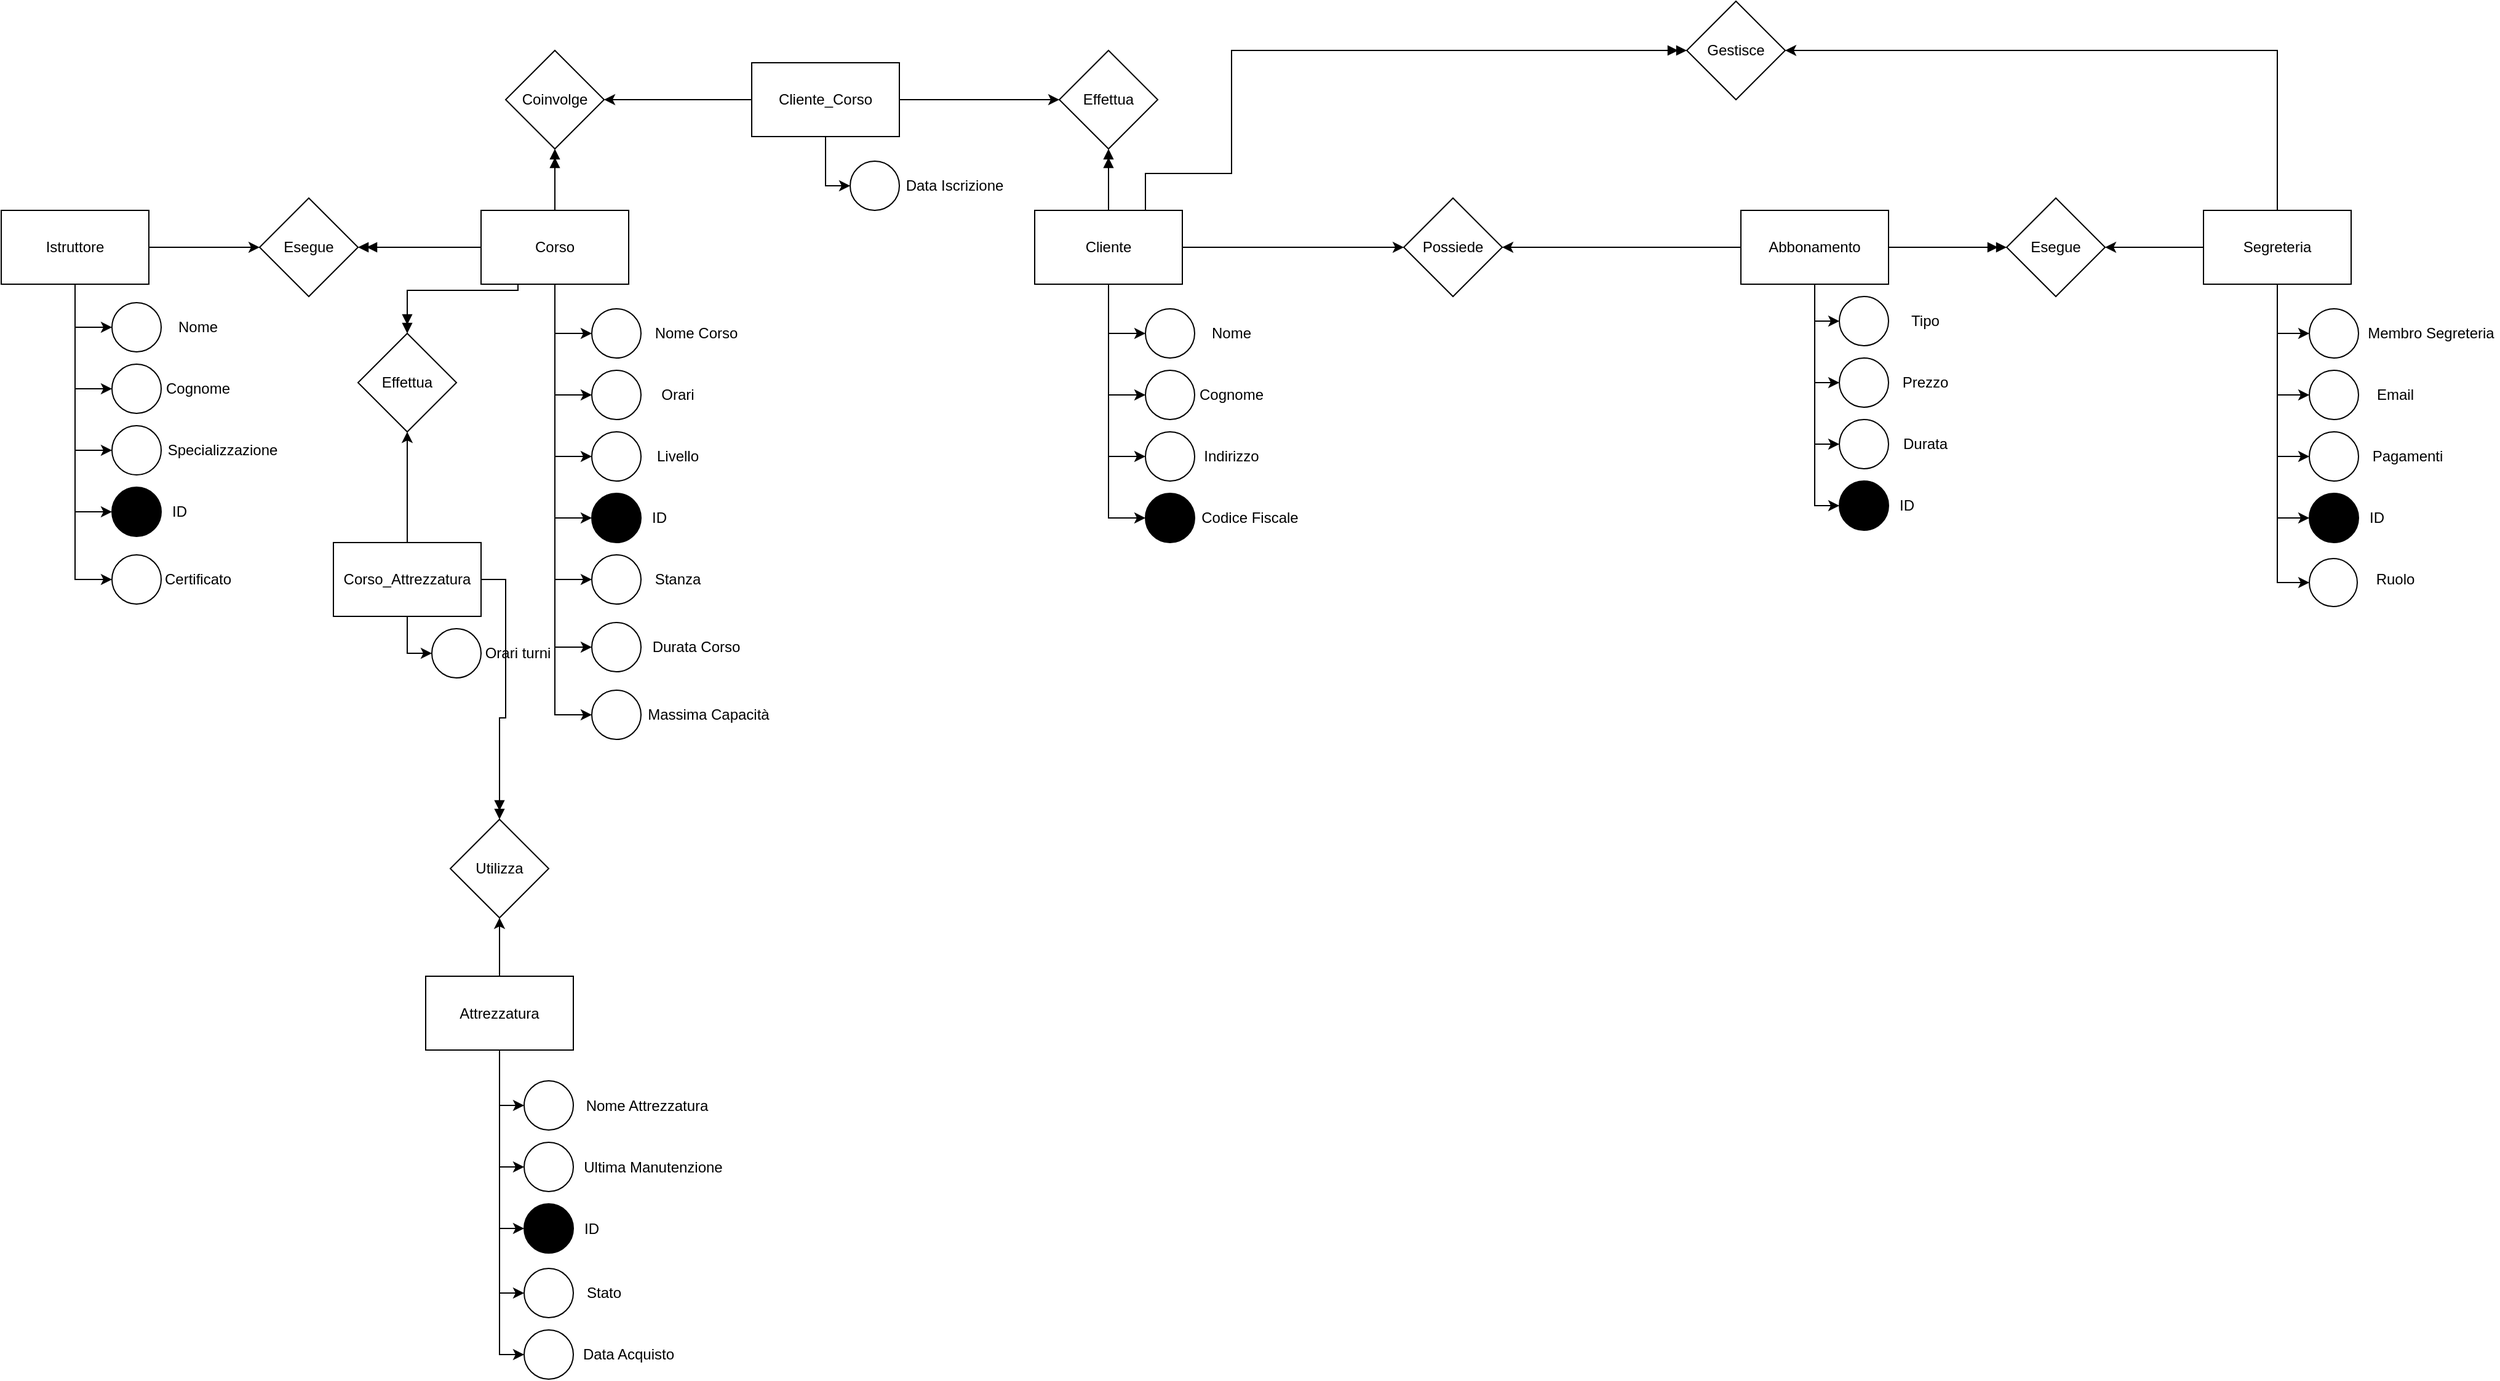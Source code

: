 <mxfile version="26.0.9">
  <diagram name="Pagina-1" id="dSFE5IAq_25MF28WonYE">
    <mxGraphModel dx="1707" dy="1693" grid="1" gridSize="10" guides="1" tooltips="1" connect="1" arrows="1" fold="1" page="1" pageScale="1" pageWidth="827" pageHeight="1169" math="0" shadow="0">
      <root>
        <mxCell id="0" />
        <mxCell id="1" parent="0" />
        <mxCell id="qjkJRHZ5F94tPxmogPi5-18" style="edgeStyle=orthogonalEdgeStyle;rounded=0;orthogonalLoop=1;jettySize=auto;html=1;entryX=0;entryY=0.5;entryDx=0;entryDy=0;" parent="1" source="qjkJRHZ5F94tPxmogPi5-1" target="qjkJRHZ5F94tPxmogPi5-7" edge="1">
          <mxGeometry relative="1" as="geometry" />
        </mxCell>
        <mxCell id="qjkJRHZ5F94tPxmogPi5-19" style="edgeStyle=orthogonalEdgeStyle;rounded=0;orthogonalLoop=1;jettySize=auto;html=1;exitX=0.5;exitY=1;exitDx=0;exitDy=0;entryX=0;entryY=0.5;entryDx=0;entryDy=0;" parent="1" source="qjkJRHZ5F94tPxmogPi5-1" target="qjkJRHZ5F94tPxmogPi5-8" edge="1">
          <mxGeometry relative="1" as="geometry" />
        </mxCell>
        <mxCell id="qjkJRHZ5F94tPxmogPi5-20" style="edgeStyle=orthogonalEdgeStyle;rounded=0;orthogonalLoop=1;jettySize=auto;html=1;exitX=0.5;exitY=1;exitDx=0;exitDy=0;entryX=0;entryY=0.5;entryDx=0;entryDy=0;" parent="1" source="qjkJRHZ5F94tPxmogPi5-1" target="qjkJRHZ5F94tPxmogPi5-11" edge="1">
          <mxGeometry relative="1" as="geometry" />
        </mxCell>
        <mxCell id="qjkJRHZ5F94tPxmogPi5-21" style="edgeStyle=orthogonalEdgeStyle;rounded=0;orthogonalLoop=1;jettySize=auto;html=1;exitX=0.5;exitY=1;exitDx=0;exitDy=0;entryX=0;entryY=0.5;entryDx=0;entryDy=0;" parent="1" source="qjkJRHZ5F94tPxmogPi5-1" target="qjkJRHZ5F94tPxmogPi5-15" edge="1">
          <mxGeometry relative="1" as="geometry" />
        </mxCell>
        <mxCell id="qjkJRHZ5F94tPxmogPi5-93" style="edgeStyle=orthogonalEdgeStyle;rounded=0;orthogonalLoop=1;jettySize=auto;html=1;entryX=0;entryY=0.5;entryDx=0;entryDy=0;endArrow=classic;endFill=1;" parent="1" source="qjkJRHZ5F94tPxmogPi5-1" target="qjkJRHZ5F94tPxmogPi5-92" edge="1">
          <mxGeometry relative="1" as="geometry" />
        </mxCell>
        <mxCell id="qjkJRHZ5F94tPxmogPi5-105" style="edgeStyle=orthogonalEdgeStyle;rounded=0;orthogonalLoop=1;jettySize=auto;html=1;entryX=0.5;entryY=1;entryDx=0;entryDy=0;endArrow=doubleBlock;endFill=1;" parent="1" source="qjkJRHZ5F94tPxmogPi5-1" target="qjkJRHZ5F94tPxmogPi5-95" edge="1">
          <mxGeometry relative="1" as="geometry" />
        </mxCell>
        <mxCell id="qjkJRHZ5F94tPxmogPi5-135" style="edgeStyle=orthogonalEdgeStyle;rounded=0;orthogonalLoop=1;jettySize=auto;html=1;exitX=0.75;exitY=0;exitDx=0;exitDy=0;entryX=0;entryY=0.5;entryDx=0;entryDy=0;endArrow=doubleBlock;endFill=1;" parent="1" source="qjkJRHZ5F94tPxmogPi5-1" target="qjkJRHZ5F94tPxmogPi5-134" edge="1">
          <mxGeometry relative="1" as="geometry">
            <Array as="points">
              <mxPoint x="150" y="60" />
              <mxPoint x="220" y="60" />
              <mxPoint x="220" y="-40" />
            </Array>
          </mxGeometry>
        </mxCell>
        <mxCell id="qjkJRHZ5F94tPxmogPi5-1" value="Cliente" style="rounded=0;whiteSpace=wrap;html=1;" parent="1" vertex="1">
          <mxGeometry x="60" y="90" width="120" height="60" as="geometry" />
        </mxCell>
        <mxCell id="qjkJRHZ5F94tPxmogPi5-76" style="edgeStyle=orthogonalEdgeStyle;rounded=0;orthogonalLoop=1;jettySize=auto;html=1;entryX=0;entryY=0.5;entryDx=0;entryDy=0;" parent="1" source="qjkJRHZ5F94tPxmogPi5-2" target="qjkJRHZ5F94tPxmogPi5-68" edge="1">
          <mxGeometry relative="1" as="geometry" />
        </mxCell>
        <mxCell id="qjkJRHZ5F94tPxmogPi5-77" style="edgeStyle=orthogonalEdgeStyle;rounded=0;orthogonalLoop=1;jettySize=auto;html=1;entryX=0;entryY=0.5;entryDx=0;entryDy=0;" parent="1" source="qjkJRHZ5F94tPxmogPi5-2" target="qjkJRHZ5F94tPxmogPi5-69" edge="1">
          <mxGeometry relative="1" as="geometry" />
        </mxCell>
        <mxCell id="qjkJRHZ5F94tPxmogPi5-78" style="edgeStyle=orthogonalEdgeStyle;rounded=0;orthogonalLoop=1;jettySize=auto;html=1;exitX=0.5;exitY=1;exitDx=0;exitDy=0;entryX=0;entryY=0.5;entryDx=0;entryDy=0;" parent="1" source="qjkJRHZ5F94tPxmogPi5-2" target="qjkJRHZ5F94tPxmogPi5-72" edge="1">
          <mxGeometry relative="1" as="geometry" />
        </mxCell>
        <mxCell id="qjkJRHZ5F94tPxmogPi5-79" style="edgeStyle=orthogonalEdgeStyle;rounded=0;orthogonalLoop=1;jettySize=auto;html=1;entryX=0;entryY=0.5;entryDx=0;entryDy=0;" parent="1" source="qjkJRHZ5F94tPxmogPi5-2" target="qjkJRHZ5F94tPxmogPi5-74" edge="1">
          <mxGeometry relative="1" as="geometry" />
        </mxCell>
        <mxCell id="qjkJRHZ5F94tPxmogPi5-133" style="edgeStyle=orthogonalEdgeStyle;rounded=0;orthogonalLoop=1;jettySize=auto;html=1;entryX=1;entryY=0.5;entryDx=0;entryDy=0;" parent="1" source="qjkJRHZ5F94tPxmogPi5-2" target="qjkJRHZ5F94tPxmogPi5-131" edge="1">
          <mxGeometry relative="1" as="geometry" />
        </mxCell>
        <mxCell id="qjkJRHZ5F94tPxmogPi5-136" style="edgeStyle=orthogonalEdgeStyle;rounded=0;orthogonalLoop=1;jettySize=auto;html=1;entryX=1;entryY=0.5;entryDx=0;entryDy=0;" parent="1" source="qjkJRHZ5F94tPxmogPi5-2" target="qjkJRHZ5F94tPxmogPi5-134" edge="1">
          <mxGeometry relative="1" as="geometry">
            <Array as="points">
              <mxPoint x="1070" y="-40" />
            </Array>
          </mxGeometry>
        </mxCell>
        <mxCell id="QKWwQtZdkUQg3LtJQwk0-3" style="edgeStyle=orthogonalEdgeStyle;rounded=0;orthogonalLoop=1;jettySize=auto;html=1;exitX=0.5;exitY=1;exitDx=0;exitDy=0;entryX=0;entryY=0.5;entryDx=0;entryDy=0;" edge="1" parent="1" source="qjkJRHZ5F94tPxmogPi5-2" target="QKWwQtZdkUQg3LtJQwk0-1">
          <mxGeometry relative="1" as="geometry" />
        </mxCell>
        <mxCell id="qjkJRHZ5F94tPxmogPi5-2" value="Segreteria" style="rounded=0;whiteSpace=wrap;html=1;" parent="1" vertex="1">
          <mxGeometry x="1010" y="90" width="120" height="60" as="geometry" />
        </mxCell>
        <mxCell id="qjkJRHZ5F94tPxmogPi5-30" style="edgeStyle=orthogonalEdgeStyle;rounded=0;orthogonalLoop=1;jettySize=auto;html=1;entryX=0;entryY=0.5;entryDx=0;entryDy=0;" parent="1" source="qjkJRHZ5F94tPxmogPi5-3" target="qjkJRHZ5F94tPxmogPi5-22" edge="1">
          <mxGeometry relative="1" as="geometry" />
        </mxCell>
        <mxCell id="qjkJRHZ5F94tPxmogPi5-31" style="edgeStyle=orthogonalEdgeStyle;rounded=0;orthogonalLoop=1;jettySize=auto;html=1;exitX=0.5;exitY=1;exitDx=0;exitDy=0;entryX=0;entryY=0.5;entryDx=0;entryDy=0;" parent="1" source="qjkJRHZ5F94tPxmogPi5-3" target="qjkJRHZ5F94tPxmogPi5-23" edge="1">
          <mxGeometry relative="1" as="geometry" />
        </mxCell>
        <mxCell id="qjkJRHZ5F94tPxmogPi5-32" style="edgeStyle=orthogonalEdgeStyle;rounded=0;orthogonalLoop=1;jettySize=auto;html=1;exitX=0.5;exitY=1;exitDx=0;exitDy=0;entryX=0;entryY=0.5;entryDx=0;entryDy=0;" parent="1" source="qjkJRHZ5F94tPxmogPi5-3" target="qjkJRHZ5F94tPxmogPi5-26" edge="1">
          <mxGeometry relative="1" as="geometry" />
        </mxCell>
        <mxCell id="qjkJRHZ5F94tPxmogPi5-33" style="edgeStyle=orthogonalEdgeStyle;rounded=0;orthogonalLoop=1;jettySize=auto;html=1;exitX=0.5;exitY=1;exitDx=0;exitDy=0;entryX=0;entryY=0.5;entryDx=0;entryDy=0;" parent="1" source="qjkJRHZ5F94tPxmogPi5-3" target="qjkJRHZ5F94tPxmogPi5-28" edge="1">
          <mxGeometry relative="1" as="geometry" />
        </mxCell>
        <mxCell id="qjkJRHZ5F94tPxmogPi5-94" style="edgeStyle=orthogonalEdgeStyle;rounded=0;orthogonalLoop=1;jettySize=auto;html=1;entryX=1;entryY=0.5;entryDx=0;entryDy=0;" parent="1" source="qjkJRHZ5F94tPxmogPi5-3" target="qjkJRHZ5F94tPxmogPi5-92" edge="1">
          <mxGeometry relative="1" as="geometry" />
        </mxCell>
        <mxCell id="qjkJRHZ5F94tPxmogPi5-132" style="edgeStyle=orthogonalEdgeStyle;rounded=0;orthogonalLoop=1;jettySize=auto;html=1;exitX=1;exitY=0.5;exitDx=0;exitDy=0;entryX=0;entryY=0.5;entryDx=0;entryDy=0;endArrow=doubleBlock;endFill=1;" parent="1" source="qjkJRHZ5F94tPxmogPi5-3" target="qjkJRHZ5F94tPxmogPi5-131" edge="1">
          <mxGeometry relative="1" as="geometry" />
        </mxCell>
        <mxCell id="qjkJRHZ5F94tPxmogPi5-3" value="Abbonamento" style="rounded=0;whiteSpace=wrap;html=1;" parent="1" vertex="1">
          <mxGeometry x="634" y="90" width="120" height="60" as="geometry" />
        </mxCell>
        <mxCell id="qjkJRHZ5F94tPxmogPi5-52" style="edgeStyle=orthogonalEdgeStyle;rounded=0;orthogonalLoop=1;jettySize=auto;html=1;exitX=0.5;exitY=1;exitDx=0;exitDy=0;entryX=0;entryY=0.5;entryDx=0;entryDy=0;" parent="1" source="qjkJRHZ5F94tPxmogPi5-4" target="qjkJRHZ5F94tPxmogPi5-42" edge="1">
          <mxGeometry relative="1" as="geometry" />
        </mxCell>
        <mxCell id="qjkJRHZ5F94tPxmogPi5-53" style="edgeStyle=orthogonalEdgeStyle;rounded=0;orthogonalLoop=1;jettySize=auto;html=1;exitX=0.5;exitY=1;exitDx=0;exitDy=0;entryX=0;entryY=0.5;entryDx=0;entryDy=0;" parent="1" source="qjkJRHZ5F94tPxmogPi5-4" target="qjkJRHZ5F94tPxmogPi5-43" edge="1">
          <mxGeometry relative="1" as="geometry" />
        </mxCell>
        <mxCell id="qjkJRHZ5F94tPxmogPi5-54" style="edgeStyle=orthogonalEdgeStyle;rounded=0;orthogonalLoop=1;jettySize=auto;html=1;exitX=0.5;exitY=1;exitDx=0;exitDy=0;entryX=0;entryY=0.5;entryDx=0;entryDy=0;" parent="1" source="qjkJRHZ5F94tPxmogPi5-4" target="qjkJRHZ5F94tPxmogPi5-46" edge="1">
          <mxGeometry relative="1" as="geometry" />
        </mxCell>
        <mxCell id="qjkJRHZ5F94tPxmogPi5-55" style="edgeStyle=orthogonalEdgeStyle;rounded=0;orthogonalLoop=1;jettySize=auto;html=1;entryX=0;entryY=0.5;entryDx=0;entryDy=0;" parent="1" source="qjkJRHZ5F94tPxmogPi5-4" target="qjkJRHZ5F94tPxmogPi5-48" edge="1">
          <mxGeometry relative="1" as="geometry" />
        </mxCell>
        <mxCell id="qjkJRHZ5F94tPxmogPi5-165" style="edgeStyle=orthogonalEdgeStyle;rounded=0;orthogonalLoop=1;jettySize=auto;html=1;exitX=1;exitY=0.5;exitDx=0;exitDy=0;entryX=0;entryY=0.5;entryDx=0;entryDy=0;" parent="1" source="qjkJRHZ5F94tPxmogPi5-4" target="qjkJRHZ5F94tPxmogPi5-164" edge="1">
          <mxGeometry relative="1" as="geometry" />
        </mxCell>
        <mxCell id="QKWwQtZdkUQg3LtJQwk0-6" style="edgeStyle=orthogonalEdgeStyle;rounded=0;orthogonalLoop=1;jettySize=auto;html=1;entryX=0;entryY=0.5;entryDx=0;entryDy=0;" edge="1" parent="1" source="qjkJRHZ5F94tPxmogPi5-4" target="QKWwQtZdkUQg3LtJQwk0-4">
          <mxGeometry relative="1" as="geometry" />
        </mxCell>
        <mxCell id="qjkJRHZ5F94tPxmogPi5-4" value="Istruttore" style="rounded=0;whiteSpace=wrap;html=1;" parent="1" vertex="1">
          <mxGeometry x="-780" y="90" width="120" height="60" as="geometry" />
        </mxCell>
        <mxCell id="qjkJRHZ5F94tPxmogPi5-88" style="edgeStyle=orthogonalEdgeStyle;rounded=0;orthogonalLoop=1;jettySize=auto;html=1;entryX=0;entryY=0.5;entryDx=0;entryDy=0;" parent="1" source="qjkJRHZ5F94tPxmogPi5-5" target="qjkJRHZ5F94tPxmogPi5-80" edge="1">
          <mxGeometry relative="1" as="geometry" />
        </mxCell>
        <mxCell id="qjkJRHZ5F94tPxmogPi5-90" style="edgeStyle=orthogonalEdgeStyle;rounded=0;orthogonalLoop=1;jettySize=auto;html=1;entryX=0;entryY=0.5;entryDx=0;entryDy=0;" parent="1" source="qjkJRHZ5F94tPxmogPi5-5" target="qjkJRHZ5F94tPxmogPi5-81" edge="1">
          <mxGeometry relative="1" as="geometry" />
        </mxCell>
        <mxCell id="qjkJRHZ5F94tPxmogPi5-91" style="edgeStyle=orthogonalEdgeStyle;rounded=0;orthogonalLoop=1;jettySize=auto;html=1;entryX=0;entryY=0.5;entryDx=0;entryDy=0;" parent="1" source="qjkJRHZ5F94tPxmogPi5-5" target="qjkJRHZ5F94tPxmogPi5-86" edge="1">
          <mxGeometry relative="1" as="geometry" />
        </mxCell>
        <mxCell id="qjkJRHZ5F94tPxmogPi5-117" style="edgeStyle=orthogonalEdgeStyle;rounded=0;orthogonalLoop=1;jettySize=auto;html=1;exitX=0.5;exitY=0;exitDx=0;exitDy=0;entryX=0.5;entryY=1;entryDx=0;entryDy=0;" parent="1" source="qjkJRHZ5F94tPxmogPi5-5" target="qjkJRHZ5F94tPxmogPi5-116" edge="1">
          <mxGeometry relative="1" as="geometry" />
        </mxCell>
        <mxCell id="QKWwQtZdkUQg3LtJQwk0-19" style="edgeStyle=orthogonalEdgeStyle;rounded=0;orthogonalLoop=1;jettySize=auto;html=1;entryX=0;entryY=0.5;entryDx=0;entryDy=0;" edge="1" parent="1" source="qjkJRHZ5F94tPxmogPi5-5" target="QKWwQtZdkUQg3LtJQwk0-18">
          <mxGeometry relative="1" as="geometry" />
        </mxCell>
        <mxCell id="QKWwQtZdkUQg3LtJQwk0-21" style="edgeStyle=orthogonalEdgeStyle;rounded=0;orthogonalLoop=1;jettySize=auto;html=1;entryX=0;entryY=0.5;entryDx=0;entryDy=0;" edge="1" parent="1" source="qjkJRHZ5F94tPxmogPi5-5" target="QKWwQtZdkUQg3LtJQwk0-20">
          <mxGeometry relative="1" as="geometry" />
        </mxCell>
        <mxCell id="qjkJRHZ5F94tPxmogPi5-5" value="Attrezzatura" style="rounded=0;whiteSpace=wrap;html=1;" parent="1" vertex="1">
          <mxGeometry x="-435" y="712.5" width="120" height="60" as="geometry" />
        </mxCell>
        <mxCell id="qjkJRHZ5F94tPxmogPi5-64" style="edgeStyle=orthogonalEdgeStyle;rounded=0;orthogonalLoop=1;jettySize=auto;html=1;entryX=0;entryY=0.5;entryDx=0;entryDy=0;" parent="1" source="qjkJRHZ5F94tPxmogPi5-6" target="qjkJRHZ5F94tPxmogPi5-56" edge="1">
          <mxGeometry relative="1" as="geometry" />
        </mxCell>
        <mxCell id="qjkJRHZ5F94tPxmogPi5-65" style="edgeStyle=orthogonalEdgeStyle;rounded=0;orthogonalLoop=1;jettySize=auto;html=1;exitX=0.5;exitY=1;exitDx=0;exitDy=0;entryX=0;entryY=0.5;entryDx=0;entryDy=0;" parent="1" source="qjkJRHZ5F94tPxmogPi5-6" target="qjkJRHZ5F94tPxmogPi5-57" edge="1">
          <mxGeometry relative="1" as="geometry" />
        </mxCell>
        <mxCell id="qjkJRHZ5F94tPxmogPi5-66" style="edgeStyle=orthogonalEdgeStyle;rounded=0;orthogonalLoop=1;jettySize=auto;html=1;exitX=0.5;exitY=1;exitDx=0;exitDy=0;entryX=0;entryY=0.5;entryDx=0;entryDy=0;" parent="1" source="qjkJRHZ5F94tPxmogPi5-6" target="qjkJRHZ5F94tPxmogPi5-60" edge="1">
          <mxGeometry relative="1" as="geometry" />
        </mxCell>
        <mxCell id="qjkJRHZ5F94tPxmogPi5-67" style="edgeStyle=orthogonalEdgeStyle;rounded=0;orthogonalLoop=1;jettySize=auto;html=1;exitX=0.5;exitY=1;exitDx=0;exitDy=0;entryX=0;entryY=0.5;entryDx=0;entryDy=0;" parent="1" source="qjkJRHZ5F94tPxmogPi5-6" target="qjkJRHZ5F94tPxmogPi5-62" edge="1">
          <mxGeometry relative="1" as="geometry" />
        </mxCell>
        <mxCell id="qjkJRHZ5F94tPxmogPi5-102" style="edgeStyle=orthogonalEdgeStyle;rounded=0;orthogonalLoop=1;jettySize=auto;html=1;exitX=0.25;exitY=1;exitDx=0;exitDy=0;entryX=0.5;entryY=0;entryDx=0;entryDy=0;endArrow=doubleBlock;endFill=1;" parent="1" source="qjkJRHZ5F94tPxmogPi5-6" target="qjkJRHZ5F94tPxmogPi5-114" edge="1">
          <mxGeometry relative="1" as="geometry">
            <mxPoint x="-450" y="175" as="targetPoint" />
            <Array as="points">
              <mxPoint x="-360" y="155" />
              <mxPoint x="-450" y="155" />
            </Array>
          </mxGeometry>
        </mxCell>
        <mxCell id="qjkJRHZ5F94tPxmogPi5-109" style="edgeStyle=orthogonalEdgeStyle;rounded=0;orthogonalLoop=1;jettySize=auto;html=1;exitX=0.5;exitY=0;exitDx=0;exitDy=0;entryX=0.5;entryY=1;entryDx=0;entryDy=0;endArrow=doubleBlock;endFill=1;" parent="1" source="qjkJRHZ5F94tPxmogPi5-6" target="qjkJRHZ5F94tPxmogPi5-107" edge="1">
          <mxGeometry relative="1" as="geometry" />
        </mxCell>
        <mxCell id="qjkJRHZ5F94tPxmogPi5-163" style="edgeStyle=orthogonalEdgeStyle;rounded=0;orthogonalLoop=1;jettySize=auto;html=1;exitX=0;exitY=0.5;exitDx=0;exitDy=0;endArrow=doubleBlock;endFill=1;" parent="1" source="qjkJRHZ5F94tPxmogPi5-6" edge="1">
          <mxGeometry relative="1" as="geometry">
            <mxPoint x="-490" y="120" as="targetPoint" />
          </mxGeometry>
        </mxCell>
        <mxCell id="QKWwQtZdkUQg3LtJQwk0-9" style="edgeStyle=orthogonalEdgeStyle;rounded=0;orthogonalLoop=1;jettySize=auto;html=1;exitX=0.5;exitY=1;exitDx=0;exitDy=0;entryX=0;entryY=0.5;entryDx=0;entryDy=0;" edge="1" parent="1" source="qjkJRHZ5F94tPxmogPi5-6" target="QKWwQtZdkUQg3LtJQwk0-7">
          <mxGeometry relative="1" as="geometry" />
        </mxCell>
        <mxCell id="QKWwQtZdkUQg3LtJQwk0-17" style="edgeStyle=orthogonalEdgeStyle;rounded=0;orthogonalLoop=1;jettySize=auto;html=1;entryX=0;entryY=0.5;entryDx=0;entryDy=0;" edge="1" parent="1" source="qjkJRHZ5F94tPxmogPi5-6" target="QKWwQtZdkUQg3LtJQwk0-15">
          <mxGeometry relative="1" as="geometry" />
        </mxCell>
        <mxCell id="qjkJRHZ5F94tPxmogPi5-6" value="Corso" style="rounded=0;whiteSpace=wrap;html=1;" parent="1" vertex="1">
          <mxGeometry x="-390" y="90" width="120" height="60" as="geometry" />
        </mxCell>
        <mxCell id="qjkJRHZ5F94tPxmogPi5-7" value="" style="ellipse;whiteSpace=wrap;html=1;aspect=fixed;" parent="1" vertex="1">
          <mxGeometry x="150" y="170" width="40" height="40" as="geometry" />
        </mxCell>
        <mxCell id="qjkJRHZ5F94tPxmogPi5-8" value="" style="ellipse;whiteSpace=wrap;html=1;aspect=fixed;" parent="1" vertex="1">
          <mxGeometry x="150" y="220" width="40" height="40" as="geometry" />
        </mxCell>
        <mxCell id="qjkJRHZ5F94tPxmogPi5-9" value="Nome" style="text;html=1;align=center;verticalAlign=middle;whiteSpace=wrap;rounded=0;" parent="1" vertex="1">
          <mxGeometry x="190" y="175" width="60" height="30" as="geometry" />
        </mxCell>
        <mxCell id="qjkJRHZ5F94tPxmogPi5-10" value="Cognome" style="text;html=1;align=center;verticalAlign=middle;whiteSpace=wrap;rounded=0;" parent="1" vertex="1">
          <mxGeometry x="190" y="225" width="60" height="30" as="geometry" />
        </mxCell>
        <mxCell id="qjkJRHZ5F94tPxmogPi5-11" value="" style="ellipse;whiteSpace=wrap;html=1;aspect=fixed;" parent="1" vertex="1">
          <mxGeometry x="150" y="270" width="40" height="40" as="geometry" />
        </mxCell>
        <mxCell id="qjkJRHZ5F94tPxmogPi5-14" value="Indirizzo" style="text;html=1;align=center;verticalAlign=middle;whiteSpace=wrap;rounded=0;" parent="1" vertex="1">
          <mxGeometry x="190" y="275" width="60" height="30" as="geometry" />
        </mxCell>
        <mxCell id="qjkJRHZ5F94tPxmogPi5-15" value="" style="ellipse;whiteSpace=wrap;html=1;aspect=fixed;fillColor=light-dark(#000000,var(--ge-dark-color, #121212));" parent="1" vertex="1">
          <mxGeometry x="150" y="320" width="40" height="40" as="geometry" />
        </mxCell>
        <mxCell id="qjkJRHZ5F94tPxmogPi5-16" value="Codice Fiscale" style="text;html=1;align=center;verticalAlign=middle;whiteSpace=wrap;rounded=0;" parent="1" vertex="1">
          <mxGeometry x="190" y="325" width="90" height="30" as="geometry" />
        </mxCell>
        <mxCell id="qjkJRHZ5F94tPxmogPi5-22" value="" style="ellipse;whiteSpace=wrap;html=1;aspect=fixed;" parent="1" vertex="1">
          <mxGeometry x="714" y="160" width="40" height="40" as="geometry" />
        </mxCell>
        <mxCell id="qjkJRHZ5F94tPxmogPi5-23" value="" style="ellipse;whiteSpace=wrap;html=1;aspect=fixed;" parent="1" vertex="1">
          <mxGeometry x="714" y="210" width="40" height="40" as="geometry" />
        </mxCell>
        <mxCell id="qjkJRHZ5F94tPxmogPi5-24" value="Tipo" style="text;html=1;align=center;verticalAlign=middle;whiteSpace=wrap;rounded=0;" parent="1" vertex="1">
          <mxGeometry x="754" y="165" width="60" height="30" as="geometry" />
        </mxCell>
        <mxCell id="qjkJRHZ5F94tPxmogPi5-25" value="Prezzo" style="text;html=1;align=center;verticalAlign=middle;whiteSpace=wrap;rounded=0;" parent="1" vertex="1">
          <mxGeometry x="754" y="215" width="60" height="30" as="geometry" />
        </mxCell>
        <mxCell id="qjkJRHZ5F94tPxmogPi5-26" value="" style="ellipse;whiteSpace=wrap;html=1;aspect=fixed;" parent="1" vertex="1">
          <mxGeometry x="714" y="260" width="40" height="40" as="geometry" />
        </mxCell>
        <mxCell id="qjkJRHZ5F94tPxmogPi5-27" value="Durata" style="text;html=1;align=center;verticalAlign=middle;whiteSpace=wrap;rounded=0;" parent="1" vertex="1">
          <mxGeometry x="754" y="265" width="60" height="30" as="geometry" />
        </mxCell>
        <mxCell id="qjkJRHZ5F94tPxmogPi5-28" value="" style="ellipse;whiteSpace=wrap;html=1;aspect=fixed;fillColor=light-dark(#000000,var(--ge-dark-color, #121212));" parent="1" vertex="1">
          <mxGeometry x="714" y="310" width="40" height="40" as="geometry" />
        </mxCell>
        <mxCell id="qjkJRHZ5F94tPxmogPi5-29" value="ID" style="text;html=1;align=center;verticalAlign=middle;whiteSpace=wrap;rounded=0;" parent="1" vertex="1">
          <mxGeometry x="724" y="315" width="90" height="30" as="geometry" />
        </mxCell>
        <mxCell id="qjkJRHZ5F94tPxmogPi5-42" value="" style="ellipse;whiteSpace=wrap;html=1;aspect=fixed;" parent="1" vertex="1">
          <mxGeometry x="-690" y="165" width="40" height="40" as="geometry" />
        </mxCell>
        <mxCell id="qjkJRHZ5F94tPxmogPi5-43" value="" style="ellipse;whiteSpace=wrap;html=1;aspect=fixed;" parent="1" vertex="1">
          <mxGeometry x="-690" y="215" width="40" height="40" as="geometry" />
        </mxCell>
        <mxCell id="qjkJRHZ5F94tPxmogPi5-44" value="Nome" style="text;html=1;align=center;verticalAlign=middle;whiteSpace=wrap;rounded=0;" parent="1" vertex="1">
          <mxGeometry x="-650" y="170" width="60" height="30" as="geometry" />
        </mxCell>
        <mxCell id="qjkJRHZ5F94tPxmogPi5-45" value="Cognome" style="text;html=1;align=center;verticalAlign=middle;whiteSpace=wrap;rounded=0;" parent="1" vertex="1">
          <mxGeometry x="-650" y="220" width="60" height="30" as="geometry" />
        </mxCell>
        <mxCell id="qjkJRHZ5F94tPxmogPi5-46" value="" style="ellipse;whiteSpace=wrap;html=1;aspect=fixed;" parent="1" vertex="1">
          <mxGeometry x="-690" y="265" width="40" height="40" as="geometry" />
        </mxCell>
        <mxCell id="qjkJRHZ5F94tPxmogPi5-47" value="Specializzazione" style="text;html=1;align=center;verticalAlign=middle;whiteSpace=wrap;rounded=0;" parent="1" vertex="1">
          <mxGeometry x="-630" y="270" width="60" height="30" as="geometry" />
        </mxCell>
        <mxCell id="qjkJRHZ5F94tPxmogPi5-48" value="" style="ellipse;whiteSpace=wrap;html=1;aspect=fixed;fillColor=light-dark(#000000,var(--ge-dark-color, #121212));" parent="1" vertex="1">
          <mxGeometry x="-690" y="315" width="40" height="40" as="geometry" />
        </mxCell>
        <mxCell id="qjkJRHZ5F94tPxmogPi5-49" value="ID" style="text;html=1;align=center;verticalAlign=middle;whiteSpace=wrap;rounded=0;" parent="1" vertex="1">
          <mxGeometry x="-680" y="320" width="90" height="30" as="geometry" />
        </mxCell>
        <mxCell id="qjkJRHZ5F94tPxmogPi5-56" value="" style="ellipse;whiteSpace=wrap;html=1;aspect=fixed;" parent="1" vertex="1">
          <mxGeometry x="-300" y="170" width="40" height="40" as="geometry" />
        </mxCell>
        <mxCell id="qjkJRHZ5F94tPxmogPi5-57" value="" style="ellipse;whiteSpace=wrap;html=1;aspect=fixed;" parent="1" vertex="1">
          <mxGeometry x="-300" y="220" width="40" height="40" as="geometry" />
        </mxCell>
        <mxCell id="qjkJRHZ5F94tPxmogPi5-58" value="Nome Corso" style="text;html=1;align=center;verticalAlign=middle;whiteSpace=wrap;rounded=0;" parent="1" vertex="1">
          <mxGeometry x="-260" y="175" width="90" height="30" as="geometry" />
        </mxCell>
        <mxCell id="qjkJRHZ5F94tPxmogPi5-59" value="Orari" style="text;html=1;align=center;verticalAlign=middle;whiteSpace=wrap;rounded=0;" parent="1" vertex="1">
          <mxGeometry x="-260" y="225" width="60" height="30" as="geometry" />
        </mxCell>
        <mxCell id="qjkJRHZ5F94tPxmogPi5-60" value="" style="ellipse;whiteSpace=wrap;html=1;aspect=fixed;" parent="1" vertex="1">
          <mxGeometry x="-300" y="270" width="40" height="40" as="geometry" />
        </mxCell>
        <mxCell id="qjkJRHZ5F94tPxmogPi5-61" value="Livello" style="text;html=1;align=center;verticalAlign=middle;whiteSpace=wrap;rounded=0;" parent="1" vertex="1">
          <mxGeometry x="-260" y="275" width="60" height="30" as="geometry" />
        </mxCell>
        <mxCell id="qjkJRHZ5F94tPxmogPi5-62" value="" style="ellipse;whiteSpace=wrap;html=1;aspect=fixed;fillColor=light-dark(#000000,var(--ge-dark-color, #121212));" parent="1" vertex="1">
          <mxGeometry x="-300" y="320" width="40" height="40" as="geometry" />
        </mxCell>
        <mxCell id="qjkJRHZ5F94tPxmogPi5-63" value="ID" style="text;html=1;align=center;verticalAlign=middle;whiteSpace=wrap;rounded=0;" parent="1" vertex="1">
          <mxGeometry x="-290" y="325" width="90" height="30" as="geometry" />
        </mxCell>
        <mxCell id="qjkJRHZ5F94tPxmogPi5-68" value="" style="ellipse;whiteSpace=wrap;html=1;aspect=fixed;" parent="1" vertex="1">
          <mxGeometry x="1096" y="170" width="40" height="40" as="geometry" />
        </mxCell>
        <mxCell id="qjkJRHZ5F94tPxmogPi5-69" value="" style="ellipse;whiteSpace=wrap;html=1;aspect=fixed;" parent="1" vertex="1">
          <mxGeometry x="1096" y="220" width="40" height="40" as="geometry" />
        </mxCell>
        <mxCell id="qjkJRHZ5F94tPxmogPi5-70" value="Membro Segreteria" style="text;html=1;align=center;verticalAlign=middle;whiteSpace=wrap;rounded=0;" parent="1" vertex="1">
          <mxGeometry x="1140" y="175" width="110" height="30" as="geometry" />
        </mxCell>
        <mxCell id="qjkJRHZ5F94tPxmogPi5-71" value="Email" style="text;html=1;align=center;verticalAlign=middle;whiteSpace=wrap;rounded=0;" parent="1" vertex="1">
          <mxGeometry x="1136" y="225" width="60" height="30" as="geometry" />
        </mxCell>
        <mxCell id="qjkJRHZ5F94tPxmogPi5-72" value="" style="ellipse;whiteSpace=wrap;html=1;aspect=fixed;" parent="1" vertex="1">
          <mxGeometry x="1096" y="270" width="40" height="40" as="geometry" />
        </mxCell>
        <mxCell id="qjkJRHZ5F94tPxmogPi5-73" value="Pagamenti" style="text;html=1;align=center;verticalAlign=middle;whiteSpace=wrap;rounded=0;" parent="1" vertex="1">
          <mxGeometry x="1146" y="275" width="60" height="30" as="geometry" />
        </mxCell>
        <mxCell id="qjkJRHZ5F94tPxmogPi5-74" value="" style="ellipse;whiteSpace=wrap;html=1;aspect=fixed;fillColor=light-dark(#000000,var(--ge-dark-color, #121212));" parent="1" vertex="1">
          <mxGeometry x="1096" y="320" width="40" height="40" as="geometry" />
        </mxCell>
        <mxCell id="qjkJRHZ5F94tPxmogPi5-75" value="ID" style="text;html=1;align=center;verticalAlign=middle;whiteSpace=wrap;rounded=0;" parent="1" vertex="1">
          <mxGeometry x="1136" y="325" width="30" height="30" as="geometry" />
        </mxCell>
        <mxCell id="qjkJRHZ5F94tPxmogPi5-80" value="" style="ellipse;whiteSpace=wrap;html=1;aspect=fixed;" parent="1" vertex="1">
          <mxGeometry x="-355" y="797.5" width="40" height="40" as="geometry" />
        </mxCell>
        <mxCell id="qjkJRHZ5F94tPxmogPi5-81" value="" style="ellipse;whiteSpace=wrap;html=1;aspect=fixed;" parent="1" vertex="1">
          <mxGeometry x="-355" y="847.5" width="40" height="40" as="geometry" />
        </mxCell>
        <mxCell id="qjkJRHZ5F94tPxmogPi5-82" value="Nome Attrezzatura" style="text;html=1;align=center;verticalAlign=middle;whiteSpace=wrap;rounded=0;" parent="1" vertex="1">
          <mxGeometry x="-310" y="802.5" width="110" height="30" as="geometry" />
        </mxCell>
        <mxCell id="qjkJRHZ5F94tPxmogPi5-83" value="Ultima Manutenzione" style="text;html=1;align=center;verticalAlign=middle;whiteSpace=wrap;rounded=0;" parent="1" vertex="1">
          <mxGeometry x="-310" y="852.5" width="120" height="30" as="geometry" />
        </mxCell>
        <mxCell id="qjkJRHZ5F94tPxmogPi5-86" value="" style="ellipse;whiteSpace=wrap;html=1;aspect=fixed;fillColor=light-dark(#000000,var(--ge-dark-color, #121212));" parent="1" vertex="1">
          <mxGeometry x="-355" y="897.5" width="40" height="40" as="geometry" />
        </mxCell>
        <mxCell id="qjkJRHZ5F94tPxmogPi5-87" value="ID" style="text;html=1;align=center;verticalAlign=middle;whiteSpace=wrap;rounded=0;" parent="1" vertex="1">
          <mxGeometry x="-315" y="902.5" width="30" height="30" as="geometry" />
        </mxCell>
        <mxCell id="qjkJRHZ5F94tPxmogPi5-92" value="Possiede" style="rhombus;whiteSpace=wrap;html=1;" parent="1" vertex="1">
          <mxGeometry x="360" y="80" width="80" height="80" as="geometry" />
        </mxCell>
        <mxCell id="qjkJRHZ5F94tPxmogPi5-95" value="&lt;div&gt;Effettua&lt;/div&gt;" style="rhombus;whiteSpace=wrap;html=1;" parent="1" vertex="1">
          <mxGeometry x="80" y="-40" width="80" height="80" as="geometry" />
        </mxCell>
        <mxCell id="qjkJRHZ5F94tPxmogPi5-106" style="edgeStyle=orthogonalEdgeStyle;rounded=0;orthogonalLoop=1;jettySize=auto;html=1;entryX=0;entryY=0.5;entryDx=0;entryDy=0;" parent="1" source="qjkJRHZ5F94tPxmogPi5-104" target="qjkJRHZ5F94tPxmogPi5-95" edge="1">
          <mxGeometry relative="1" as="geometry" />
        </mxCell>
        <mxCell id="qjkJRHZ5F94tPxmogPi5-108" style="edgeStyle=orthogonalEdgeStyle;rounded=0;orthogonalLoop=1;jettySize=auto;html=1;exitX=0;exitY=0.5;exitDx=0;exitDy=0;entryX=1;entryY=0.5;entryDx=0;entryDy=0;" parent="1" source="qjkJRHZ5F94tPxmogPi5-104" target="qjkJRHZ5F94tPxmogPi5-107" edge="1">
          <mxGeometry relative="1" as="geometry" />
        </mxCell>
        <mxCell id="qjkJRHZ5F94tPxmogPi5-111" style="edgeStyle=orthogonalEdgeStyle;rounded=0;orthogonalLoop=1;jettySize=auto;html=1;entryX=0;entryY=0.5;entryDx=0;entryDy=0;" parent="1" source="qjkJRHZ5F94tPxmogPi5-104" target="qjkJRHZ5F94tPxmogPi5-110" edge="1">
          <mxGeometry relative="1" as="geometry" />
        </mxCell>
        <mxCell id="qjkJRHZ5F94tPxmogPi5-104" value="Cliente_Corso" style="rounded=0;whiteSpace=wrap;html=1;" parent="1" vertex="1">
          <mxGeometry x="-170" y="-30" width="120" height="60" as="geometry" />
        </mxCell>
        <mxCell id="qjkJRHZ5F94tPxmogPi5-107" value="Coinvolge" style="rhombus;whiteSpace=wrap;html=1;" parent="1" vertex="1">
          <mxGeometry x="-370" y="-40" width="80" height="80" as="geometry" />
        </mxCell>
        <mxCell id="qjkJRHZ5F94tPxmogPi5-110" value="" style="ellipse;whiteSpace=wrap;html=1;aspect=fixed;" parent="1" vertex="1">
          <mxGeometry x="-90" y="50" width="40" height="40" as="geometry" />
        </mxCell>
        <mxCell id="qjkJRHZ5F94tPxmogPi5-112" value="Data Iscrizione" style="text;html=1;align=center;verticalAlign=middle;whiteSpace=wrap;rounded=0;" parent="1" vertex="1">
          <mxGeometry x="-50" y="55" width="90" height="30" as="geometry" />
        </mxCell>
        <mxCell id="qjkJRHZ5F94tPxmogPi5-115" style="edgeStyle=orthogonalEdgeStyle;rounded=0;orthogonalLoop=1;jettySize=auto;html=1;exitX=0.5;exitY=0;exitDx=0;exitDy=0;entryX=0.5;entryY=1;entryDx=0;entryDy=0;" parent="1" source="qjkJRHZ5F94tPxmogPi5-113" target="qjkJRHZ5F94tPxmogPi5-114" edge="1">
          <mxGeometry relative="1" as="geometry" />
        </mxCell>
        <mxCell id="qjkJRHZ5F94tPxmogPi5-118" style="edgeStyle=orthogonalEdgeStyle;rounded=0;orthogonalLoop=1;jettySize=auto;html=1;exitX=1;exitY=0.5;exitDx=0;exitDy=0;entryX=0.5;entryY=0;entryDx=0;entryDy=0;endArrow=doubleBlock;endFill=1;" parent="1" source="qjkJRHZ5F94tPxmogPi5-113" target="qjkJRHZ5F94tPxmogPi5-116" edge="1">
          <mxGeometry relative="1" as="geometry" />
        </mxCell>
        <mxCell id="qjkJRHZ5F94tPxmogPi5-120" style="edgeStyle=orthogonalEdgeStyle;rounded=0;orthogonalLoop=1;jettySize=auto;html=1;entryX=0;entryY=0.5;entryDx=0;entryDy=0;" parent="1" source="qjkJRHZ5F94tPxmogPi5-113" target="qjkJRHZ5F94tPxmogPi5-119" edge="1">
          <mxGeometry relative="1" as="geometry" />
        </mxCell>
        <mxCell id="qjkJRHZ5F94tPxmogPi5-113" value="Corso_Attrezzatura" style="rounded=0;whiteSpace=wrap;html=1;" parent="1" vertex="1">
          <mxGeometry x="-510" y="360" width="120" height="60" as="geometry" />
        </mxCell>
        <mxCell id="qjkJRHZ5F94tPxmogPi5-114" value="Effettua" style="rhombus;whiteSpace=wrap;html=1;" parent="1" vertex="1">
          <mxGeometry x="-490" y="190" width="80" height="80" as="geometry" />
        </mxCell>
        <mxCell id="qjkJRHZ5F94tPxmogPi5-116" value="Utilizza" style="rhombus;whiteSpace=wrap;html=1;" parent="1" vertex="1">
          <mxGeometry x="-415" y="585" width="80" height="80" as="geometry" />
        </mxCell>
        <mxCell id="qjkJRHZ5F94tPxmogPi5-119" value="" style="ellipse;whiteSpace=wrap;html=1;aspect=fixed;" parent="1" vertex="1">
          <mxGeometry x="-430" y="430" width="40" height="40" as="geometry" />
        </mxCell>
        <mxCell id="qjkJRHZ5F94tPxmogPi5-121" value="Orari turni" style="text;html=1;align=center;verticalAlign=middle;whiteSpace=wrap;rounded=0;" parent="1" vertex="1">
          <mxGeometry x="-390" y="435" width="60" height="30" as="geometry" />
        </mxCell>
        <mxCell id="qjkJRHZ5F94tPxmogPi5-131" value="Esegue" style="rhombus;whiteSpace=wrap;html=1;" parent="1" vertex="1">
          <mxGeometry x="850" y="80" width="80" height="80" as="geometry" />
        </mxCell>
        <mxCell id="qjkJRHZ5F94tPxmogPi5-134" value="Gestisce" style="rhombus;whiteSpace=wrap;html=1;" parent="1" vertex="1">
          <mxGeometry x="590" y="-80" width="80" height="80" as="geometry" />
        </mxCell>
        <mxCell id="qjkJRHZ5F94tPxmogPi5-164" value="Esegue" style="rhombus;whiteSpace=wrap;html=1;" parent="1" vertex="1">
          <mxGeometry x="-570" y="80" width="80" height="80" as="geometry" />
        </mxCell>
        <mxCell id="QKWwQtZdkUQg3LtJQwk0-1" value="" style="ellipse;whiteSpace=wrap;html=1;aspect=fixed;" vertex="1" parent="1">
          <mxGeometry x="1096" y="373" width="39" height="39" as="geometry" />
        </mxCell>
        <mxCell id="QKWwQtZdkUQg3LtJQwk0-2" value="Ruolo" style="text;html=1;align=center;verticalAlign=middle;whiteSpace=wrap;rounded=0;" vertex="1" parent="1">
          <mxGeometry x="1136" y="375" width="60" height="30" as="geometry" />
        </mxCell>
        <mxCell id="QKWwQtZdkUQg3LtJQwk0-4" value="" style="ellipse;whiteSpace=wrap;html=1;aspect=fixed;" vertex="1" parent="1">
          <mxGeometry x="-690" y="370" width="40" height="40" as="geometry" />
        </mxCell>
        <mxCell id="QKWwQtZdkUQg3LtJQwk0-5" value="Certificato" style="text;html=1;align=center;verticalAlign=middle;whiteSpace=wrap;rounded=0;" vertex="1" parent="1">
          <mxGeometry x="-650" y="375" width="60" height="30" as="geometry" />
        </mxCell>
        <mxCell id="QKWwQtZdkUQg3LtJQwk0-7" value="&lt;span style=&quot;color: rgba(0, 0, 0, 0); font-family: monospace; font-size: 0px; text-align: start; text-wrap: nowrap;&quot;&gt;%3CmxGraphModel%3E%3Croot%3E%3CmxCell%20id%3D%220%22%2F%3E%3CmxCell%20id%3D%221%22%20parent%3D%220%22%2F%3E%3CmxCell%20id%3D%222%22%20value%3D%22%22%20style%3D%22ellipse%3BwhiteSpace%3Dwrap%3Bhtml%3D1%3Baspect%3Dfixed%3B%22%20vertex%3D%221%22%20parent%3D%221%22%3E%3CmxGeometry%20x%3D%22-300%22%20y%3D%22370%22%20width%3D%2240%22%20height%3D%2240%22%20as%3D%22geometry%22%2F%3E%3C%2FmxCell%3E%3C%2Froot%3E%3C%2FmxGraphModel%3E&lt;/span&gt;" style="ellipse;whiteSpace=wrap;html=1;aspect=fixed;" vertex="1" parent="1">
          <mxGeometry x="-300" y="370" width="40" height="40" as="geometry" />
        </mxCell>
        <mxCell id="QKWwQtZdkUQg3LtJQwk0-8" value="&lt;span style=&quot;color: rgba(0, 0, 0, 0); font-family: monospace; font-size: 0px; text-align: start; text-wrap: nowrap;&quot;&gt;%3CmxGraphModel%3E%3Croot%3E%3CmxCell%20id%3D%220%22%2F%3E%3CmxCell%20id%3D%221%22%20parent%3D%220%22%2F%3E%3CmxCell%20id%3D%222%22%20value%3D%22%22%20style%3D%22ellipse%3BwhiteSpace%3Dwrap%3Bhtml%3D1%3Baspect%3Dfixed%3B%22%20vertex%3D%221%22%20parent%3D%221%22%3E%3CmxGeometry%20x%3D%22-300%22%20y%3D%22370%22%20width%3D%2240%22%20height%3D%2240%22%20as%3D%22geometry%22%2F%3E%3C%2FmxCell%3E%3C%2Froot%3E%3C%2FmxGraphModel%3E&lt;/span&gt;" style="ellipse;whiteSpace=wrap;html=1;aspect=fixed;" vertex="1" parent="1">
          <mxGeometry x="-300" y="425" width="40" height="40" as="geometry" />
        </mxCell>
        <mxCell id="QKWwQtZdkUQg3LtJQwk0-11" style="edgeStyle=orthogonalEdgeStyle;rounded=0;orthogonalLoop=1;jettySize=auto;html=1;entryX=0;entryY=0.5;entryDx=0;entryDy=0;" edge="1" parent="1" source="qjkJRHZ5F94tPxmogPi5-6" target="QKWwQtZdkUQg3LtJQwk0-8">
          <mxGeometry relative="1" as="geometry" />
        </mxCell>
        <mxCell id="QKWwQtZdkUQg3LtJQwk0-12" value="Stanza" style="text;html=1;align=center;verticalAlign=middle;whiteSpace=wrap;rounded=0;" vertex="1" parent="1">
          <mxGeometry x="-260" y="375" width="60" height="30" as="geometry" />
        </mxCell>
        <mxCell id="QKWwQtZdkUQg3LtJQwk0-13" value="Durata Corso" style="text;html=1;align=center;verticalAlign=middle;whiteSpace=wrap;rounded=0;" vertex="1" parent="1">
          <mxGeometry x="-260" y="430" width="90" height="30" as="geometry" />
        </mxCell>
        <mxCell id="QKWwQtZdkUQg3LtJQwk0-15" value="&lt;span style=&quot;color: rgba(0, 0, 0, 0); font-family: monospace; font-size: 0px; text-align: start; text-wrap: nowrap;&quot;&gt;%3CmxGraphModel%3E%3Croot%3E%3CmxCell%20id%3D%220%22%2F%3E%3CmxCell%20id%3D%221%22%20parent%3D%220%22%2F%3E%3CmxCell%20id%3D%222%22%20value%3D%22%22%20style%3D%22ellipse%3BwhiteSpace%3Dwrap%3Bhtml%3D1%3Baspect%3Dfixed%3B%22%20vertex%3D%221%22%20parent%3D%221%22%3E%3CmxGeometry%20x%3D%22-300%22%20y%3D%22370%22%20width%3D%2240%22%20height%3D%2240%22%20as%3D%22geometry%22%2F%3E%3C%2FmxCell%3E%3C%2Froot%3E%3C%2FmxGraphModel%3E&lt;/span&gt;" style="ellipse;whiteSpace=wrap;html=1;aspect=fixed;" vertex="1" parent="1">
          <mxGeometry x="-300" y="480" width="40" height="40" as="geometry" />
        </mxCell>
        <mxCell id="QKWwQtZdkUQg3LtJQwk0-16" value="Massima Capacità" style="text;html=1;align=center;verticalAlign=middle;whiteSpace=wrap;rounded=0;" vertex="1" parent="1">
          <mxGeometry x="-260" y="485" width="110" height="30" as="geometry" />
        </mxCell>
        <mxCell id="QKWwQtZdkUQg3LtJQwk0-18" value="&lt;span style=&quot;color: rgba(0, 0, 0, 0); font-family: monospace; font-size: 0px; text-align: start; text-wrap: nowrap;&quot;&gt;%3CmxGraphModel%3E%3Croot%3E%3CmxCell%20id%3D%220%22%2F%3E%3CmxCell%20id%3D%221%22%20parent%3D%220%22%2F%3E%3CmxCell%20id%3D%222%22%20value%3D%22%22%20style%3D%22ellipse%3BwhiteSpace%3Dwrap%3Bhtml%3D1%3Baspect%3Dfixed%3B%22%20vertex%3D%221%22%20parent%3D%221%22%3E%3CmxGeometry%20x%3D%22-300%22%20y%3D%22370%22%20width%3D%2240%22%20height%3D%2240%22%20as%3D%22geometry%22%2F%3E%3C%2FmxCell%3E%3C%2Froot%3E%3C%2FmxGraphModel%3E&lt;/span&gt;" style="ellipse;whiteSpace=wrap;html=1;aspect=fixed;" vertex="1" parent="1">
          <mxGeometry x="-355" y="950" width="40" height="40" as="geometry" />
        </mxCell>
        <mxCell id="QKWwQtZdkUQg3LtJQwk0-20" value="&lt;span style=&quot;color: rgba(0, 0, 0, 0); font-family: monospace; font-size: 0px; text-align: start; text-wrap: nowrap;&quot;&gt;%3CmxGraphModel%3E%3Croot%3E%3CmxCell%20id%3D%220%22%2F%3E%3CmxCell%20id%3D%221%22%20parent%3D%220%22%2F%3E%3CmxCell%20id%3D%222%22%20value%3D%22%22%20style%3D%22ellipse%3BwhiteSpace%3Dwrap%3Bhtml%3D1%3Baspect%3Dfixed%3B%22%20vertex%3D%221%22%20parent%3D%221%22%3E%3CmxGeometry%20x%3D%22-300%22%20y%3D%22370%22%20width%3D%2240%22%20height%3D%2240%22%20as%3D%22geometry%22%2F%3E%3C%2FmxCell%3E%3C%2Froot%3E%3C%2FmxGraphModel%3E&lt;/span&gt;" style="ellipse;whiteSpace=wrap;html=1;aspect=fixed;" vertex="1" parent="1">
          <mxGeometry x="-355" y="1000" width="40" height="40" as="geometry" />
        </mxCell>
        <mxCell id="QKWwQtZdkUQg3LtJQwk0-22" value="Stato" style="text;html=1;align=center;verticalAlign=middle;whiteSpace=wrap;rounded=0;" vertex="1" parent="1">
          <mxGeometry x="-320" y="955" width="60" height="30" as="geometry" />
        </mxCell>
        <mxCell id="QKWwQtZdkUQg3LtJQwk0-23" value="Data Acquisto" style="text;html=1;align=center;verticalAlign=middle;whiteSpace=wrap;rounded=0;" vertex="1" parent="1">
          <mxGeometry x="-310" y="1005" width="80" height="30" as="geometry" />
        </mxCell>
      </root>
    </mxGraphModel>
  </diagram>
</mxfile>
